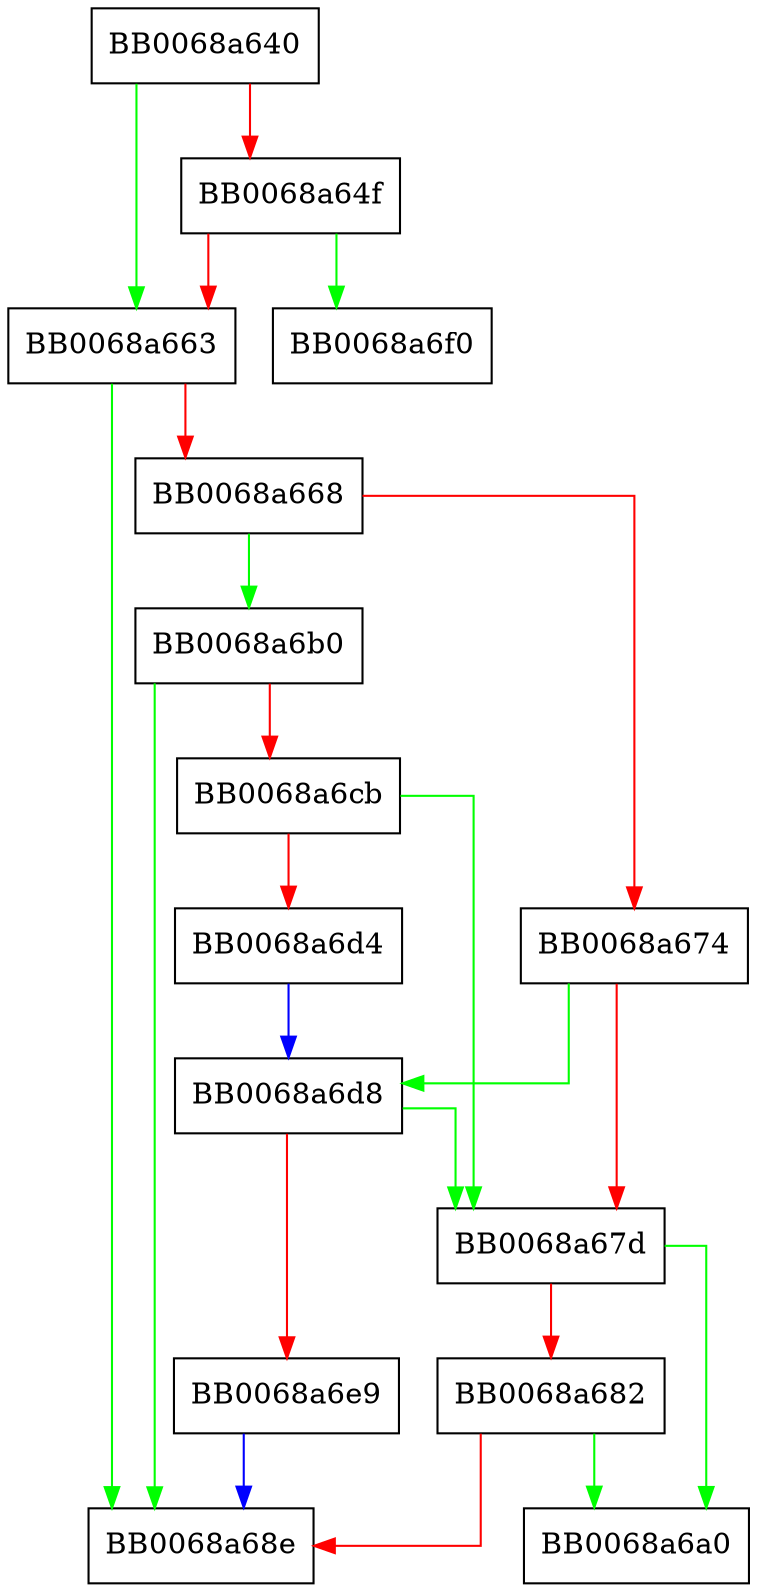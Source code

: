 digraph X509_add1_trust_object {
  node [shape="box"];
  graph [splines=ortho];
  BB0068a640 -> BB0068a663 [color="green"];
  BB0068a640 -> BB0068a64f [color="red"];
  BB0068a64f -> BB0068a6f0 [color="green"];
  BB0068a64f -> BB0068a663 [color="red"];
  BB0068a663 -> BB0068a68e [color="green"];
  BB0068a663 -> BB0068a668 [color="red"];
  BB0068a668 -> BB0068a6b0 [color="green"];
  BB0068a668 -> BB0068a674 [color="red"];
  BB0068a674 -> BB0068a6d8 [color="green"];
  BB0068a674 -> BB0068a67d [color="red"];
  BB0068a67d -> BB0068a6a0 [color="green"];
  BB0068a67d -> BB0068a682 [color="red"];
  BB0068a682 -> BB0068a6a0 [color="green"];
  BB0068a682 -> BB0068a68e [color="red"];
  BB0068a6b0 -> BB0068a68e [color="green"];
  BB0068a6b0 -> BB0068a6cb [color="red"];
  BB0068a6cb -> BB0068a67d [color="green"];
  BB0068a6cb -> BB0068a6d4 [color="red"];
  BB0068a6d4 -> BB0068a6d8 [color="blue"];
  BB0068a6d8 -> BB0068a67d [color="green"];
  BB0068a6d8 -> BB0068a6e9 [color="red"];
  BB0068a6e9 -> BB0068a68e [color="blue"];
}